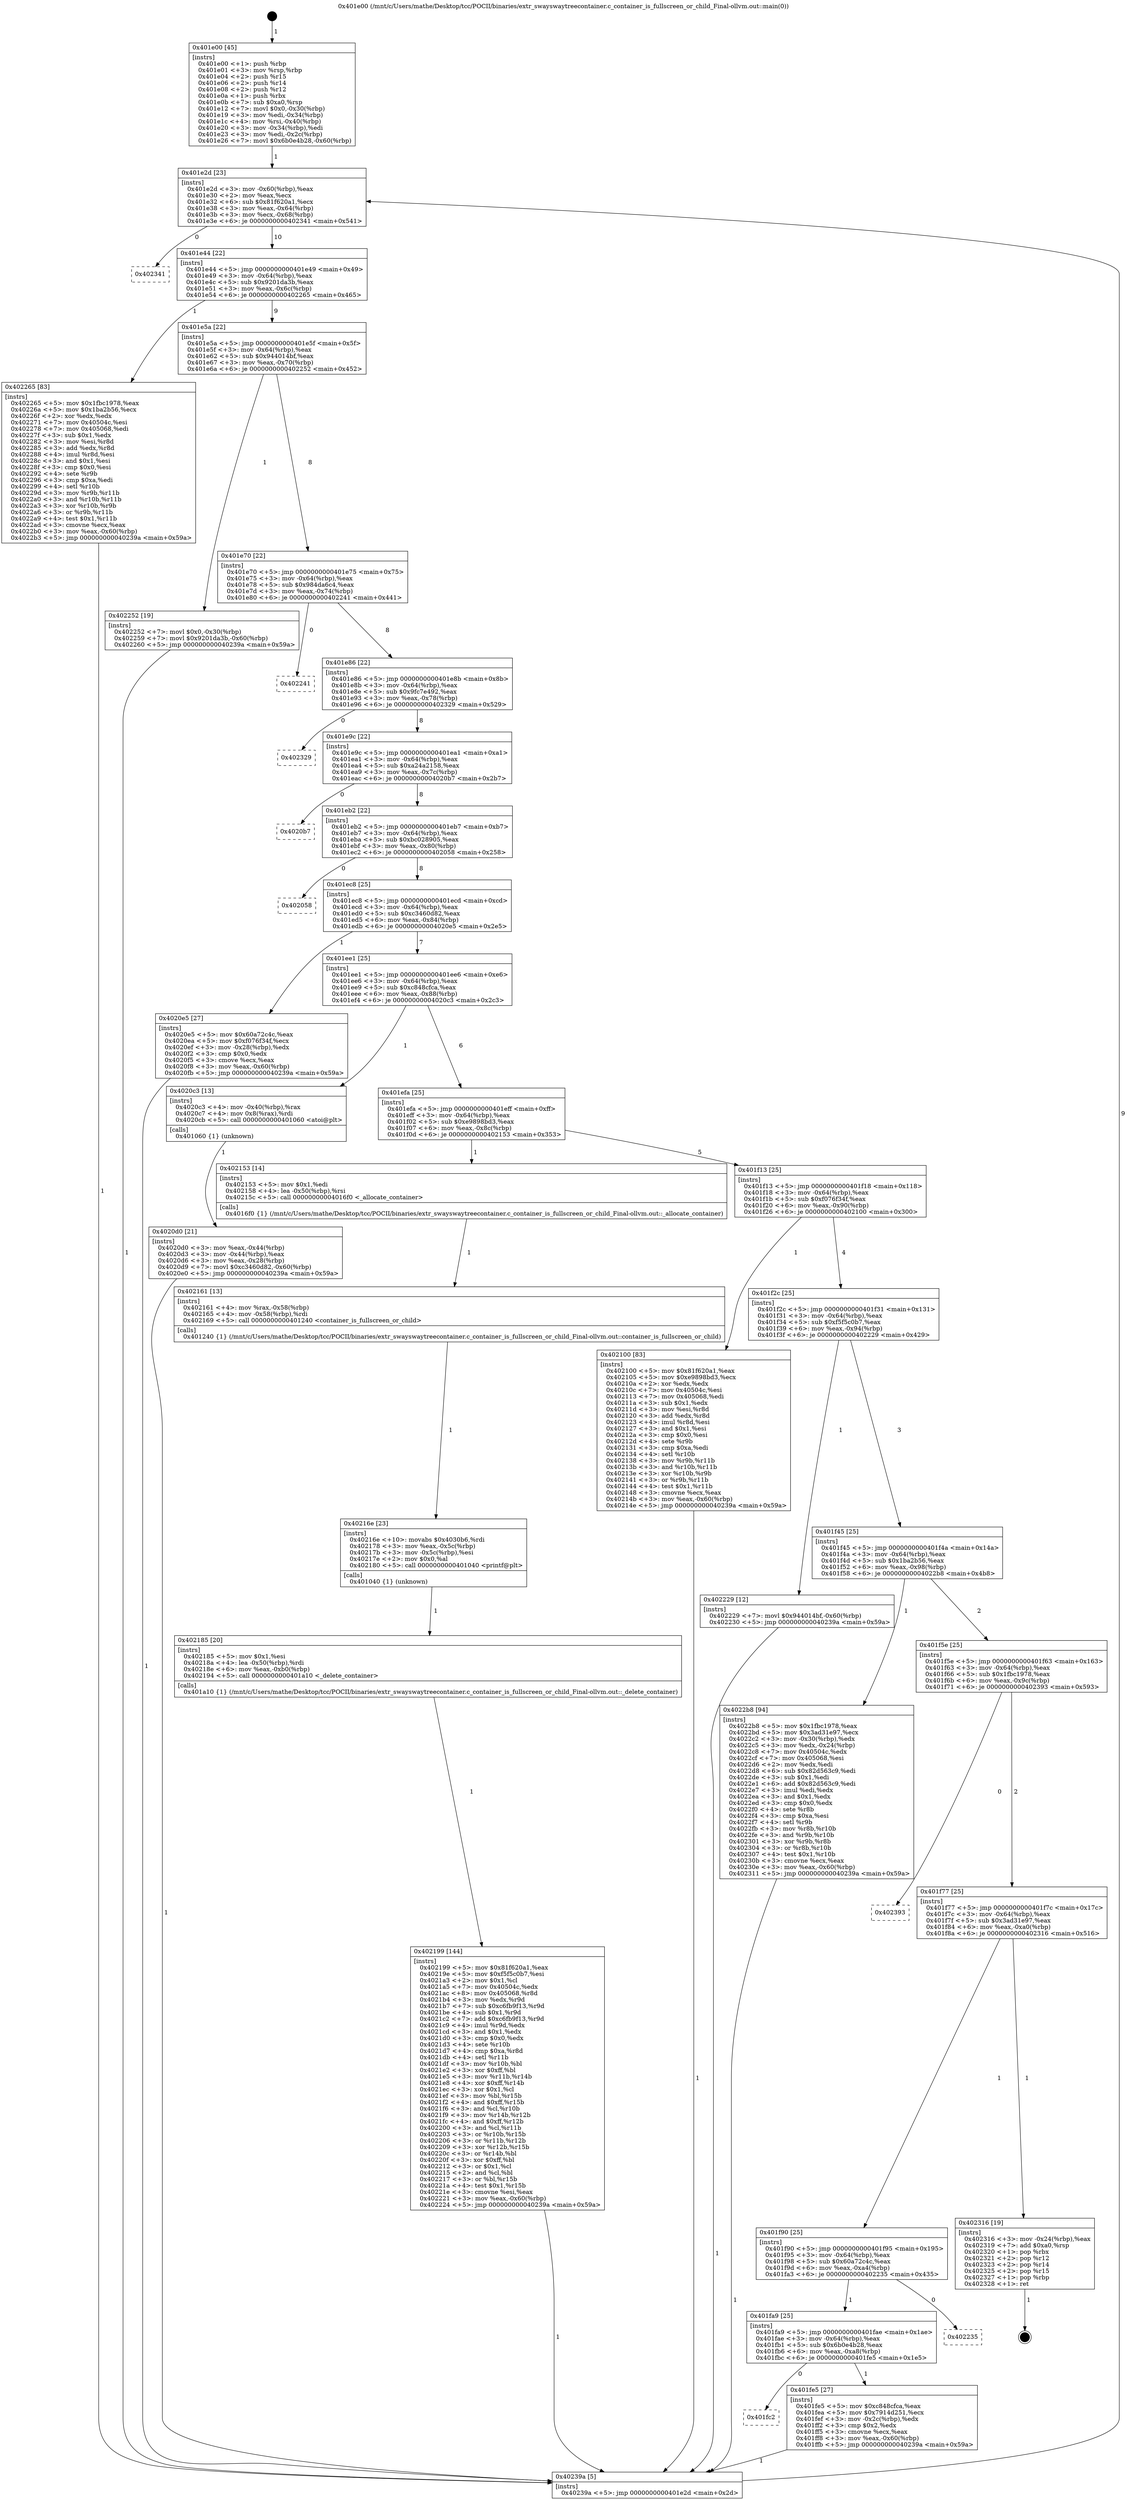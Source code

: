 digraph "0x401e00" {
  label = "0x401e00 (/mnt/c/Users/mathe/Desktop/tcc/POCII/binaries/extr_swayswaytreecontainer.c_container_is_fullscreen_or_child_Final-ollvm.out::main(0))"
  labelloc = "t"
  node[shape=record]

  Entry [label="",width=0.3,height=0.3,shape=circle,fillcolor=black,style=filled]
  "0x401e2d" [label="{
     0x401e2d [23]\l
     | [instrs]\l
     &nbsp;&nbsp;0x401e2d \<+3\>: mov -0x60(%rbp),%eax\l
     &nbsp;&nbsp;0x401e30 \<+2\>: mov %eax,%ecx\l
     &nbsp;&nbsp;0x401e32 \<+6\>: sub $0x81f620a1,%ecx\l
     &nbsp;&nbsp;0x401e38 \<+3\>: mov %eax,-0x64(%rbp)\l
     &nbsp;&nbsp;0x401e3b \<+3\>: mov %ecx,-0x68(%rbp)\l
     &nbsp;&nbsp;0x401e3e \<+6\>: je 0000000000402341 \<main+0x541\>\l
  }"]
  "0x402341" [label="{
     0x402341\l
  }", style=dashed]
  "0x401e44" [label="{
     0x401e44 [22]\l
     | [instrs]\l
     &nbsp;&nbsp;0x401e44 \<+5\>: jmp 0000000000401e49 \<main+0x49\>\l
     &nbsp;&nbsp;0x401e49 \<+3\>: mov -0x64(%rbp),%eax\l
     &nbsp;&nbsp;0x401e4c \<+5\>: sub $0x9201da3b,%eax\l
     &nbsp;&nbsp;0x401e51 \<+3\>: mov %eax,-0x6c(%rbp)\l
     &nbsp;&nbsp;0x401e54 \<+6\>: je 0000000000402265 \<main+0x465\>\l
  }"]
  Exit [label="",width=0.3,height=0.3,shape=circle,fillcolor=black,style=filled,peripheries=2]
  "0x402265" [label="{
     0x402265 [83]\l
     | [instrs]\l
     &nbsp;&nbsp;0x402265 \<+5\>: mov $0x1fbc1978,%eax\l
     &nbsp;&nbsp;0x40226a \<+5\>: mov $0x1ba2b56,%ecx\l
     &nbsp;&nbsp;0x40226f \<+2\>: xor %edx,%edx\l
     &nbsp;&nbsp;0x402271 \<+7\>: mov 0x40504c,%esi\l
     &nbsp;&nbsp;0x402278 \<+7\>: mov 0x405068,%edi\l
     &nbsp;&nbsp;0x40227f \<+3\>: sub $0x1,%edx\l
     &nbsp;&nbsp;0x402282 \<+3\>: mov %esi,%r8d\l
     &nbsp;&nbsp;0x402285 \<+3\>: add %edx,%r8d\l
     &nbsp;&nbsp;0x402288 \<+4\>: imul %r8d,%esi\l
     &nbsp;&nbsp;0x40228c \<+3\>: and $0x1,%esi\l
     &nbsp;&nbsp;0x40228f \<+3\>: cmp $0x0,%esi\l
     &nbsp;&nbsp;0x402292 \<+4\>: sete %r9b\l
     &nbsp;&nbsp;0x402296 \<+3\>: cmp $0xa,%edi\l
     &nbsp;&nbsp;0x402299 \<+4\>: setl %r10b\l
     &nbsp;&nbsp;0x40229d \<+3\>: mov %r9b,%r11b\l
     &nbsp;&nbsp;0x4022a0 \<+3\>: and %r10b,%r11b\l
     &nbsp;&nbsp;0x4022a3 \<+3\>: xor %r10b,%r9b\l
     &nbsp;&nbsp;0x4022a6 \<+3\>: or %r9b,%r11b\l
     &nbsp;&nbsp;0x4022a9 \<+4\>: test $0x1,%r11b\l
     &nbsp;&nbsp;0x4022ad \<+3\>: cmovne %ecx,%eax\l
     &nbsp;&nbsp;0x4022b0 \<+3\>: mov %eax,-0x60(%rbp)\l
     &nbsp;&nbsp;0x4022b3 \<+5\>: jmp 000000000040239a \<main+0x59a\>\l
  }"]
  "0x401e5a" [label="{
     0x401e5a [22]\l
     | [instrs]\l
     &nbsp;&nbsp;0x401e5a \<+5\>: jmp 0000000000401e5f \<main+0x5f\>\l
     &nbsp;&nbsp;0x401e5f \<+3\>: mov -0x64(%rbp),%eax\l
     &nbsp;&nbsp;0x401e62 \<+5\>: sub $0x944014bf,%eax\l
     &nbsp;&nbsp;0x401e67 \<+3\>: mov %eax,-0x70(%rbp)\l
     &nbsp;&nbsp;0x401e6a \<+6\>: je 0000000000402252 \<main+0x452\>\l
  }"]
  "0x402199" [label="{
     0x402199 [144]\l
     | [instrs]\l
     &nbsp;&nbsp;0x402199 \<+5\>: mov $0x81f620a1,%eax\l
     &nbsp;&nbsp;0x40219e \<+5\>: mov $0xf5f5c0b7,%esi\l
     &nbsp;&nbsp;0x4021a3 \<+2\>: mov $0x1,%cl\l
     &nbsp;&nbsp;0x4021a5 \<+7\>: mov 0x40504c,%edx\l
     &nbsp;&nbsp;0x4021ac \<+8\>: mov 0x405068,%r8d\l
     &nbsp;&nbsp;0x4021b4 \<+3\>: mov %edx,%r9d\l
     &nbsp;&nbsp;0x4021b7 \<+7\>: sub $0xc6fb9f13,%r9d\l
     &nbsp;&nbsp;0x4021be \<+4\>: sub $0x1,%r9d\l
     &nbsp;&nbsp;0x4021c2 \<+7\>: add $0xc6fb9f13,%r9d\l
     &nbsp;&nbsp;0x4021c9 \<+4\>: imul %r9d,%edx\l
     &nbsp;&nbsp;0x4021cd \<+3\>: and $0x1,%edx\l
     &nbsp;&nbsp;0x4021d0 \<+3\>: cmp $0x0,%edx\l
     &nbsp;&nbsp;0x4021d3 \<+4\>: sete %r10b\l
     &nbsp;&nbsp;0x4021d7 \<+4\>: cmp $0xa,%r8d\l
     &nbsp;&nbsp;0x4021db \<+4\>: setl %r11b\l
     &nbsp;&nbsp;0x4021df \<+3\>: mov %r10b,%bl\l
     &nbsp;&nbsp;0x4021e2 \<+3\>: xor $0xff,%bl\l
     &nbsp;&nbsp;0x4021e5 \<+3\>: mov %r11b,%r14b\l
     &nbsp;&nbsp;0x4021e8 \<+4\>: xor $0xff,%r14b\l
     &nbsp;&nbsp;0x4021ec \<+3\>: xor $0x1,%cl\l
     &nbsp;&nbsp;0x4021ef \<+3\>: mov %bl,%r15b\l
     &nbsp;&nbsp;0x4021f2 \<+4\>: and $0xff,%r15b\l
     &nbsp;&nbsp;0x4021f6 \<+3\>: and %cl,%r10b\l
     &nbsp;&nbsp;0x4021f9 \<+3\>: mov %r14b,%r12b\l
     &nbsp;&nbsp;0x4021fc \<+4\>: and $0xff,%r12b\l
     &nbsp;&nbsp;0x402200 \<+3\>: and %cl,%r11b\l
     &nbsp;&nbsp;0x402203 \<+3\>: or %r10b,%r15b\l
     &nbsp;&nbsp;0x402206 \<+3\>: or %r11b,%r12b\l
     &nbsp;&nbsp;0x402209 \<+3\>: xor %r12b,%r15b\l
     &nbsp;&nbsp;0x40220c \<+3\>: or %r14b,%bl\l
     &nbsp;&nbsp;0x40220f \<+3\>: xor $0xff,%bl\l
     &nbsp;&nbsp;0x402212 \<+3\>: or $0x1,%cl\l
     &nbsp;&nbsp;0x402215 \<+2\>: and %cl,%bl\l
     &nbsp;&nbsp;0x402217 \<+3\>: or %bl,%r15b\l
     &nbsp;&nbsp;0x40221a \<+4\>: test $0x1,%r15b\l
     &nbsp;&nbsp;0x40221e \<+3\>: cmovne %esi,%eax\l
     &nbsp;&nbsp;0x402221 \<+3\>: mov %eax,-0x60(%rbp)\l
     &nbsp;&nbsp;0x402224 \<+5\>: jmp 000000000040239a \<main+0x59a\>\l
  }"]
  "0x402252" [label="{
     0x402252 [19]\l
     | [instrs]\l
     &nbsp;&nbsp;0x402252 \<+7\>: movl $0x0,-0x30(%rbp)\l
     &nbsp;&nbsp;0x402259 \<+7\>: movl $0x9201da3b,-0x60(%rbp)\l
     &nbsp;&nbsp;0x402260 \<+5\>: jmp 000000000040239a \<main+0x59a\>\l
  }"]
  "0x401e70" [label="{
     0x401e70 [22]\l
     | [instrs]\l
     &nbsp;&nbsp;0x401e70 \<+5\>: jmp 0000000000401e75 \<main+0x75\>\l
     &nbsp;&nbsp;0x401e75 \<+3\>: mov -0x64(%rbp),%eax\l
     &nbsp;&nbsp;0x401e78 \<+5\>: sub $0x984da6c4,%eax\l
     &nbsp;&nbsp;0x401e7d \<+3\>: mov %eax,-0x74(%rbp)\l
     &nbsp;&nbsp;0x401e80 \<+6\>: je 0000000000402241 \<main+0x441\>\l
  }"]
  "0x402185" [label="{
     0x402185 [20]\l
     | [instrs]\l
     &nbsp;&nbsp;0x402185 \<+5\>: mov $0x1,%esi\l
     &nbsp;&nbsp;0x40218a \<+4\>: lea -0x50(%rbp),%rdi\l
     &nbsp;&nbsp;0x40218e \<+6\>: mov %eax,-0xb0(%rbp)\l
     &nbsp;&nbsp;0x402194 \<+5\>: call 0000000000401a10 \<_delete_container\>\l
     | [calls]\l
     &nbsp;&nbsp;0x401a10 \{1\} (/mnt/c/Users/mathe/Desktop/tcc/POCII/binaries/extr_swayswaytreecontainer.c_container_is_fullscreen_or_child_Final-ollvm.out::_delete_container)\l
  }"]
  "0x402241" [label="{
     0x402241\l
  }", style=dashed]
  "0x401e86" [label="{
     0x401e86 [22]\l
     | [instrs]\l
     &nbsp;&nbsp;0x401e86 \<+5\>: jmp 0000000000401e8b \<main+0x8b\>\l
     &nbsp;&nbsp;0x401e8b \<+3\>: mov -0x64(%rbp),%eax\l
     &nbsp;&nbsp;0x401e8e \<+5\>: sub $0x9fc7e492,%eax\l
     &nbsp;&nbsp;0x401e93 \<+3\>: mov %eax,-0x78(%rbp)\l
     &nbsp;&nbsp;0x401e96 \<+6\>: je 0000000000402329 \<main+0x529\>\l
  }"]
  "0x40216e" [label="{
     0x40216e [23]\l
     | [instrs]\l
     &nbsp;&nbsp;0x40216e \<+10\>: movabs $0x4030b6,%rdi\l
     &nbsp;&nbsp;0x402178 \<+3\>: mov %eax,-0x5c(%rbp)\l
     &nbsp;&nbsp;0x40217b \<+3\>: mov -0x5c(%rbp),%esi\l
     &nbsp;&nbsp;0x40217e \<+2\>: mov $0x0,%al\l
     &nbsp;&nbsp;0x402180 \<+5\>: call 0000000000401040 \<printf@plt\>\l
     | [calls]\l
     &nbsp;&nbsp;0x401040 \{1\} (unknown)\l
  }"]
  "0x402329" [label="{
     0x402329\l
  }", style=dashed]
  "0x401e9c" [label="{
     0x401e9c [22]\l
     | [instrs]\l
     &nbsp;&nbsp;0x401e9c \<+5\>: jmp 0000000000401ea1 \<main+0xa1\>\l
     &nbsp;&nbsp;0x401ea1 \<+3\>: mov -0x64(%rbp),%eax\l
     &nbsp;&nbsp;0x401ea4 \<+5\>: sub $0xa24a2158,%eax\l
     &nbsp;&nbsp;0x401ea9 \<+3\>: mov %eax,-0x7c(%rbp)\l
     &nbsp;&nbsp;0x401eac \<+6\>: je 00000000004020b7 \<main+0x2b7\>\l
  }"]
  "0x402161" [label="{
     0x402161 [13]\l
     | [instrs]\l
     &nbsp;&nbsp;0x402161 \<+4\>: mov %rax,-0x58(%rbp)\l
     &nbsp;&nbsp;0x402165 \<+4\>: mov -0x58(%rbp),%rdi\l
     &nbsp;&nbsp;0x402169 \<+5\>: call 0000000000401240 \<container_is_fullscreen_or_child\>\l
     | [calls]\l
     &nbsp;&nbsp;0x401240 \{1\} (/mnt/c/Users/mathe/Desktop/tcc/POCII/binaries/extr_swayswaytreecontainer.c_container_is_fullscreen_or_child_Final-ollvm.out::container_is_fullscreen_or_child)\l
  }"]
  "0x4020b7" [label="{
     0x4020b7\l
  }", style=dashed]
  "0x401eb2" [label="{
     0x401eb2 [22]\l
     | [instrs]\l
     &nbsp;&nbsp;0x401eb2 \<+5\>: jmp 0000000000401eb7 \<main+0xb7\>\l
     &nbsp;&nbsp;0x401eb7 \<+3\>: mov -0x64(%rbp),%eax\l
     &nbsp;&nbsp;0x401eba \<+5\>: sub $0xbc028905,%eax\l
     &nbsp;&nbsp;0x401ebf \<+3\>: mov %eax,-0x80(%rbp)\l
     &nbsp;&nbsp;0x401ec2 \<+6\>: je 0000000000402058 \<main+0x258\>\l
  }"]
  "0x4020d0" [label="{
     0x4020d0 [21]\l
     | [instrs]\l
     &nbsp;&nbsp;0x4020d0 \<+3\>: mov %eax,-0x44(%rbp)\l
     &nbsp;&nbsp;0x4020d3 \<+3\>: mov -0x44(%rbp),%eax\l
     &nbsp;&nbsp;0x4020d6 \<+3\>: mov %eax,-0x28(%rbp)\l
     &nbsp;&nbsp;0x4020d9 \<+7\>: movl $0xc3460d82,-0x60(%rbp)\l
     &nbsp;&nbsp;0x4020e0 \<+5\>: jmp 000000000040239a \<main+0x59a\>\l
  }"]
  "0x402058" [label="{
     0x402058\l
  }", style=dashed]
  "0x401ec8" [label="{
     0x401ec8 [25]\l
     | [instrs]\l
     &nbsp;&nbsp;0x401ec8 \<+5\>: jmp 0000000000401ecd \<main+0xcd\>\l
     &nbsp;&nbsp;0x401ecd \<+3\>: mov -0x64(%rbp),%eax\l
     &nbsp;&nbsp;0x401ed0 \<+5\>: sub $0xc3460d82,%eax\l
     &nbsp;&nbsp;0x401ed5 \<+6\>: mov %eax,-0x84(%rbp)\l
     &nbsp;&nbsp;0x401edb \<+6\>: je 00000000004020e5 \<main+0x2e5\>\l
  }"]
  "0x401e00" [label="{
     0x401e00 [45]\l
     | [instrs]\l
     &nbsp;&nbsp;0x401e00 \<+1\>: push %rbp\l
     &nbsp;&nbsp;0x401e01 \<+3\>: mov %rsp,%rbp\l
     &nbsp;&nbsp;0x401e04 \<+2\>: push %r15\l
     &nbsp;&nbsp;0x401e06 \<+2\>: push %r14\l
     &nbsp;&nbsp;0x401e08 \<+2\>: push %r12\l
     &nbsp;&nbsp;0x401e0a \<+1\>: push %rbx\l
     &nbsp;&nbsp;0x401e0b \<+7\>: sub $0xa0,%rsp\l
     &nbsp;&nbsp;0x401e12 \<+7\>: movl $0x0,-0x30(%rbp)\l
     &nbsp;&nbsp;0x401e19 \<+3\>: mov %edi,-0x34(%rbp)\l
     &nbsp;&nbsp;0x401e1c \<+4\>: mov %rsi,-0x40(%rbp)\l
     &nbsp;&nbsp;0x401e20 \<+3\>: mov -0x34(%rbp),%edi\l
     &nbsp;&nbsp;0x401e23 \<+3\>: mov %edi,-0x2c(%rbp)\l
     &nbsp;&nbsp;0x401e26 \<+7\>: movl $0x6b0e4b28,-0x60(%rbp)\l
  }"]
  "0x4020e5" [label="{
     0x4020e5 [27]\l
     | [instrs]\l
     &nbsp;&nbsp;0x4020e5 \<+5\>: mov $0x60a72c4c,%eax\l
     &nbsp;&nbsp;0x4020ea \<+5\>: mov $0xf076f34f,%ecx\l
     &nbsp;&nbsp;0x4020ef \<+3\>: mov -0x28(%rbp),%edx\l
     &nbsp;&nbsp;0x4020f2 \<+3\>: cmp $0x0,%edx\l
     &nbsp;&nbsp;0x4020f5 \<+3\>: cmove %ecx,%eax\l
     &nbsp;&nbsp;0x4020f8 \<+3\>: mov %eax,-0x60(%rbp)\l
     &nbsp;&nbsp;0x4020fb \<+5\>: jmp 000000000040239a \<main+0x59a\>\l
  }"]
  "0x401ee1" [label="{
     0x401ee1 [25]\l
     | [instrs]\l
     &nbsp;&nbsp;0x401ee1 \<+5\>: jmp 0000000000401ee6 \<main+0xe6\>\l
     &nbsp;&nbsp;0x401ee6 \<+3\>: mov -0x64(%rbp),%eax\l
     &nbsp;&nbsp;0x401ee9 \<+5\>: sub $0xc848cfca,%eax\l
     &nbsp;&nbsp;0x401eee \<+6\>: mov %eax,-0x88(%rbp)\l
     &nbsp;&nbsp;0x401ef4 \<+6\>: je 00000000004020c3 \<main+0x2c3\>\l
  }"]
  "0x40239a" [label="{
     0x40239a [5]\l
     | [instrs]\l
     &nbsp;&nbsp;0x40239a \<+5\>: jmp 0000000000401e2d \<main+0x2d\>\l
  }"]
  "0x4020c3" [label="{
     0x4020c3 [13]\l
     | [instrs]\l
     &nbsp;&nbsp;0x4020c3 \<+4\>: mov -0x40(%rbp),%rax\l
     &nbsp;&nbsp;0x4020c7 \<+4\>: mov 0x8(%rax),%rdi\l
     &nbsp;&nbsp;0x4020cb \<+5\>: call 0000000000401060 \<atoi@plt\>\l
     | [calls]\l
     &nbsp;&nbsp;0x401060 \{1\} (unknown)\l
  }"]
  "0x401efa" [label="{
     0x401efa [25]\l
     | [instrs]\l
     &nbsp;&nbsp;0x401efa \<+5\>: jmp 0000000000401eff \<main+0xff\>\l
     &nbsp;&nbsp;0x401eff \<+3\>: mov -0x64(%rbp),%eax\l
     &nbsp;&nbsp;0x401f02 \<+5\>: sub $0xe9898bd3,%eax\l
     &nbsp;&nbsp;0x401f07 \<+6\>: mov %eax,-0x8c(%rbp)\l
     &nbsp;&nbsp;0x401f0d \<+6\>: je 0000000000402153 \<main+0x353\>\l
  }"]
  "0x401fc2" [label="{
     0x401fc2\l
  }", style=dashed]
  "0x402153" [label="{
     0x402153 [14]\l
     | [instrs]\l
     &nbsp;&nbsp;0x402153 \<+5\>: mov $0x1,%edi\l
     &nbsp;&nbsp;0x402158 \<+4\>: lea -0x50(%rbp),%rsi\l
     &nbsp;&nbsp;0x40215c \<+5\>: call 00000000004016f0 \<_allocate_container\>\l
     | [calls]\l
     &nbsp;&nbsp;0x4016f0 \{1\} (/mnt/c/Users/mathe/Desktop/tcc/POCII/binaries/extr_swayswaytreecontainer.c_container_is_fullscreen_or_child_Final-ollvm.out::_allocate_container)\l
  }"]
  "0x401f13" [label="{
     0x401f13 [25]\l
     | [instrs]\l
     &nbsp;&nbsp;0x401f13 \<+5\>: jmp 0000000000401f18 \<main+0x118\>\l
     &nbsp;&nbsp;0x401f18 \<+3\>: mov -0x64(%rbp),%eax\l
     &nbsp;&nbsp;0x401f1b \<+5\>: sub $0xf076f34f,%eax\l
     &nbsp;&nbsp;0x401f20 \<+6\>: mov %eax,-0x90(%rbp)\l
     &nbsp;&nbsp;0x401f26 \<+6\>: je 0000000000402100 \<main+0x300\>\l
  }"]
  "0x401fe5" [label="{
     0x401fe5 [27]\l
     | [instrs]\l
     &nbsp;&nbsp;0x401fe5 \<+5\>: mov $0xc848cfca,%eax\l
     &nbsp;&nbsp;0x401fea \<+5\>: mov $0x7914d251,%ecx\l
     &nbsp;&nbsp;0x401fef \<+3\>: mov -0x2c(%rbp),%edx\l
     &nbsp;&nbsp;0x401ff2 \<+3\>: cmp $0x2,%edx\l
     &nbsp;&nbsp;0x401ff5 \<+3\>: cmovne %ecx,%eax\l
     &nbsp;&nbsp;0x401ff8 \<+3\>: mov %eax,-0x60(%rbp)\l
     &nbsp;&nbsp;0x401ffb \<+5\>: jmp 000000000040239a \<main+0x59a\>\l
  }"]
  "0x402100" [label="{
     0x402100 [83]\l
     | [instrs]\l
     &nbsp;&nbsp;0x402100 \<+5\>: mov $0x81f620a1,%eax\l
     &nbsp;&nbsp;0x402105 \<+5\>: mov $0xe9898bd3,%ecx\l
     &nbsp;&nbsp;0x40210a \<+2\>: xor %edx,%edx\l
     &nbsp;&nbsp;0x40210c \<+7\>: mov 0x40504c,%esi\l
     &nbsp;&nbsp;0x402113 \<+7\>: mov 0x405068,%edi\l
     &nbsp;&nbsp;0x40211a \<+3\>: sub $0x1,%edx\l
     &nbsp;&nbsp;0x40211d \<+3\>: mov %esi,%r8d\l
     &nbsp;&nbsp;0x402120 \<+3\>: add %edx,%r8d\l
     &nbsp;&nbsp;0x402123 \<+4\>: imul %r8d,%esi\l
     &nbsp;&nbsp;0x402127 \<+3\>: and $0x1,%esi\l
     &nbsp;&nbsp;0x40212a \<+3\>: cmp $0x0,%esi\l
     &nbsp;&nbsp;0x40212d \<+4\>: sete %r9b\l
     &nbsp;&nbsp;0x402131 \<+3\>: cmp $0xa,%edi\l
     &nbsp;&nbsp;0x402134 \<+4\>: setl %r10b\l
     &nbsp;&nbsp;0x402138 \<+3\>: mov %r9b,%r11b\l
     &nbsp;&nbsp;0x40213b \<+3\>: and %r10b,%r11b\l
     &nbsp;&nbsp;0x40213e \<+3\>: xor %r10b,%r9b\l
     &nbsp;&nbsp;0x402141 \<+3\>: or %r9b,%r11b\l
     &nbsp;&nbsp;0x402144 \<+4\>: test $0x1,%r11b\l
     &nbsp;&nbsp;0x402148 \<+3\>: cmovne %ecx,%eax\l
     &nbsp;&nbsp;0x40214b \<+3\>: mov %eax,-0x60(%rbp)\l
     &nbsp;&nbsp;0x40214e \<+5\>: jmp 000000000040239a \<main+0x59a\>\l
  }"]
  "0x401f2c" [label="{
     0x401f2c [25]\l
     | [instrs]\l
     &nbsp;&nbsp;0x401f2c \<+5\>: jmp 0000000000401f31 \<main+0x131\>\l
     &nbsp;&nbsp;0x401f31 \<+3\>: mov -0x64(%rbp),%eax\l
     &nbsp;&nbsp;0x401f34 \<+5\>: sub $0xf5f5c0b7,%eax\l
     &nbsp;&nbsp;0x401f39 \<+6\>: mov %eax,-0x94(%rbp)\l
     &nbsp;&nbsp;0x401f3f \<+6\>: je 0000000000402229 \<main+0x429\>\l
  }"]
  "0x401fa9" [label="{
     0x401fa9 [25]\l
     | [instrs]\l
     &nbsp;&nbsp;0x401fa9 \<+5\>: jmp 0000000000401fae \<main+0x1ae\>\l
     &nbsp;&nbsp;0x401fae \<+3\>: mov -0x64(%rbp),%eax\l
     &nbsp;&nbsp;0x401fb1 \<+5\>: sub $0x6b0e4b28,%eax\l
     &nbsp;&nbsp;0x401fb6 \<+6\>: mov %eax,-0xa8(%rbp)\l
     &nbsp;&nbsp;0x401fbc \<+6\>: je 0000000000401fe5 \<main+0x1e5\>\l
  }"]
  "0x402229" [label="{
     0x402229 [12]\l
     | [instrs]\l
     &nbsp;&nbsp;0x402229 \<+7\>: movl $0x944014bf,-0x60(%rbp)\l
     &nbsp;&nbsp;0x402230 \<+5\>: jmp 000000000040239a \<main+0x59a\>\l
  }"]
  "0x401f45" [label="{
     0x401f45 [25]\l
     | [instrs]\l
     &nbsp;&nbsp;0x401f45 \<+5\>: jmp 0000000000401f4a \<main+0x14a\>\l
     &nbsp;&nbsp;0x401f4a \<+3\>: mov -0x64(%rbp),%eax\l
     &nbsp;&nbsp;0x401f4d \<+5\>: sub $0x1ba2b56,%eax\l
     &nbsp;&nbsp;0x401f52 \<+6\>: mov %eax,-0x98(%rbp)\l
     &nbsp;&nbsp;0x401f58 \<+6\>: je 00000000004022b8 \<main+0x4b8\>\l
  }"]
  "0x402235" [label="{
     0x402235\l
  }", style=dashed]
  "0x4022b8" [label="{
     0x4022b8 [94]\l
     | [instrs]\l
     &nbsp;&nbsp;0x4022b8 \<+5\>: mov $0x1fbc1978,%eax\l
     &nbsp;&nbsp;0x4022bd \<+5\>: mov $0x3ad31e97,%ecx\l
     &nbsp;&nbsp;0x4022c2 \<+3\>: mov -0x30(%rbp),%edx\l
     &nbsp;&nbsp;0x4022c5 \<+3\>: mov %edx,-0x24(%rbp)\l
     &nbsp;&nbsp;0x4022c8 \<+7\>: mov 0x40504c,%edx\l
     &nbsp;&nbsp;0x4022cf \<+7\>: mov 0x405068,%esi\l
     &nbsp;&nbsp;0x4022d6 \<+2\>: mov %edx,%edi\l
     &nbsp;&nbsp;0x4022d8 \<+6\>: sub $0x82d563c9,%edi\l
     &nbsp;&nbsp;0x4022de \<+3\>: sub $0x1,%edi\l
     &nbsp;&nbsp;0x4022e1 \<+6\>: add $0x82d563c9,%edi\l
     &nbsp;&nbsp;0x4022e7 \<+3\>: imul %edi,%edx\l
     &nbsp;&nbsp;0x4022ea \<+3\>: and $0x1,%edx\l
     &nbsp;&nbsp;0x4022ed \<+3\>: cmp $0x0,%edx\l
     &nbsp;&nbsp;0x4022f0 \<+4\>: sete %r8b\l
     &nbsp;&nbsp;0x4022f4 \<+3\>: cmp $0xa,%esi\l
     &nbsp;&nbsp;0x4022f7 \<+4\>: setl %r9b\l
     &nbsp;&nbsp;0x4022fb \<+3\>: mov %r8b,%r10b\l
     &nbsp;&nbsp;0x4022fe \<+3\>: and %r9b,%r10b\l
     &nbsp;&nbsp;0x402301 \<+3\>: xor %r9b,%r8b\l
     &nbsp;&nbsp;0x402304 \<+3\>: or %r8b,%r10b\l
     &nbsp;&nbsp;0x402307 \<+4\>: test $0x1,%r10b\l
     &nbsp;&nbsp;0x40230b \<+3\>: cmovne %ecx,%eax\l
     &nbsp;&nbsp;0x40230e \<+3\>: mov %eax,-0x60(%rbp)\l
     &nbsp;&nbsp;0x402311 \<+5\>: jmp 000000000040239a \<main+0x59a\>\l
  }"]
  "0x401f5e" [label="{
     0x401f5e [25]\l
     | [instrs]\l
     &nbsp;&nbsp;0x401f5e \<+5\>: jmp 0000000000401f63 \<main+0x163\>\l
     &nbsp;&nbsp;0x401f63 \<+3\>: mov -0x64(%rbp),%eax\l
     &nbsp;&nbsp;0x401f66 \<+5\>: sub $0x1fbc1978,%eax\l
     &nbsp;&nbsp;0x401f6b \<+6\>: mov %eax,-0x9c(%rbp)\l
     &nbsp;&nbsp;0x401f71 \<+6\>: je 0000000000402393 \<main+0x593\>\l
  }"]
  "0x401f90" [label="{
     0x401f90 [25]\l
     | [instrs]\l
     &nbsp;&nbsp;0x401f90 \<+5\>: jmp 0000000000401f95 \<main+0x195\>\l
     &nbsp;&nbsp;0x401f95 \<+3\>: mov -0x64(%rbp),%eax\l
     &nbsp;&nbsp;0x401f98 \<+5\>: sub $0x60a72c4c,%eax\l
     &nbsp;&nbsp;0x401f9d \<+6\>: mov %eax,-0xa4(%rbp)\l
     &nbsp;&nbsp;0x401fa3 \<+6\>: je 0000000000402235 \<main+0x435\>\l
  }"]
  "0x402393" [label="{
     0x402393\l
  }", style=dashed]
  "0x401f77" [label="{
     0x401f77 [25]\l
     | [instrs]\l
     &nbsp;&nbsp;0x401f77 \<+5\>: jmp 0000000000401f7c \<main+0x17c\>\l
     &nbsp;&nbsp;0x401f7c \<+3\>: mov -0x64(%rbp),%eax\l
     &nbsp;&nbsp;0x401f7f \<+5\>: sub $0x3ad31e97,%eax\l
     &nbsp;&nbsp;0x401f84 \<+6\>: mov %eax,-0xa0(%rbp)\l
     &nbsp;&nbsp;0x401f8a \<+6\>: je 0000000000402316 \<main+0x516\>\l
  }"]
  "0x402316" [label="{
     0x402316 [19]\l
     | [instrs]\l
     &nbsp;&nbsp;0x402316 \<+3\>: mov -0x24(%rbp),%eax\l
     &nbsp;&nbsp;0x402319 \<+7\>: add $0xa0,%rsp\l
     &nbsp;&nbsp;0x402320 \<+1\>: pop %rbx\l
     &nbsp;&nbsp;0x402321 \<+2\>: pop %r12\l
     &nbsp;&nbsp;0x402323 \<+2\>: pop %r14\l
     &nbsp;&nbsp;0x402325 \<+2\>: pop %r15\l
     &nbsp;&nbsp;0x402327 \<+1\>: pop %rbp\l
     &nbsp;&nbsp;0x402328 \<+1\>: ret\l
  }"]
  Entry -> "0x401e00" [label=" 1"]
  "0x401e2d" -> "0x402341" [label=" 0"]
  "0x401e2d" -> "0x401e44" [label=" 10"]
  "0x402316" -> Exit [label=" 1"]
  "0x401e44" -> "0x402265" [label=" 1"]
  "0x401e44" -> "0x401e5a" [label=" 9"]
  "0x4022b8" -> "0x40239a" [label=" 1"]
  "0x401e5a" -> "0x402252" [label=" 1"]
  "0x401e5a" -> "0x401e70" [label=" 8"]
  "0x402265" -> "0x40239a" [label=" 1"]
  "0x401e70" -> "0x402241" [label=" 0"]
  "0x401e70" -> "0x401e86" [label=" 8"]
  "0x402252" -> "0x40239a" [label=" 1"]
  "0x401e86" -> "0x402329" [label=" 0"]
  "0x401e86" -> "0x401e9c" [label=" 8"]
  "0x402229" -> "0x40239a" [label=" 1"]
  "0x401e9c" -> "0x4020b7" [label=" 0"]
  "0x401e9c" -> "0x401eb2" [label=" 8"]
  "0x402199" -> "0x40239a" [label=" 1"]
  "0x401eb2" -> "0x402058" [label=" 0"]
  "0x401eb2" -> "0x401ec8" [label=" 8"]
  "0x402185" -> "0x402199" [label=" 1"]
  "0x401ec8" -> "0x4020e5" [label=" 1"]
  "0x401ec8" -> "0x401ee1" [label=" 7"]
  "0x40216e" -> "0x402185" [label=" 1"]
  "0x401ee1" -> "0x4020c3" [label=" 1"]
  "0x401ee1" -> "0x401efa" [label=" 6"]
  "0x402161" -> "0x40216e" [label=" 1"]
  "0x401efa" -> "0x402153" [label=" 1"]
  "0x401efa" -> "0x401f13" [label=" 5"]
  "0x402153" -> "0x402161" [label=" 1"]
  "0x401f13" -> "0x402100" [label=" 1"]
  "0x401f13" -> "0x401f2c" [label=" 4"]
  "0x402100" -> "0x40239a" [label=" 1"]
  "0x401f2c" -> "0x402229" [label=" 1"]
  "0x401f2c" -> "0x401f45" [label=" 3"]
  "0x4020d0" -> "0x40239a" [label=" 1"]
  "0x401f45" -> "0x4022b8" [label=" 1"]
  "0x401f45" -> "0x401f5e" [label=" 2"]
  "0x4020c3" -> "0x4020d0" [label=" 1"]
  "0x401f5e" -> "0x402393" [label=" 0"]
  "0x401f5e" -> "0x401f77" [label=" 2"]
  "0x401e00" -> "0x401e2d" [label=" 1"]
  "0x401f77" -> "0x402316" [label=" 1"]
  "0x401f77" -> "0x401f90" [label=" 1"]
  "0x40239a" -> "0x401e2d" [label=" 9"]
  "0x401f90" -> "0x402235" [label=" 0"]
  "0x401f90" -> "0x401fa9" [label=" 1"]
  "0x4020e5" -> "0x40239a" [label=" 1"]
  "0x401fa9" -> "0x401fe5" [label=" 1"]
  "0x401fa9" -> "0x401fc2" [label=" 0"]
  "0x401fe5" -> "0x40239a" [label=" 1"]
}
